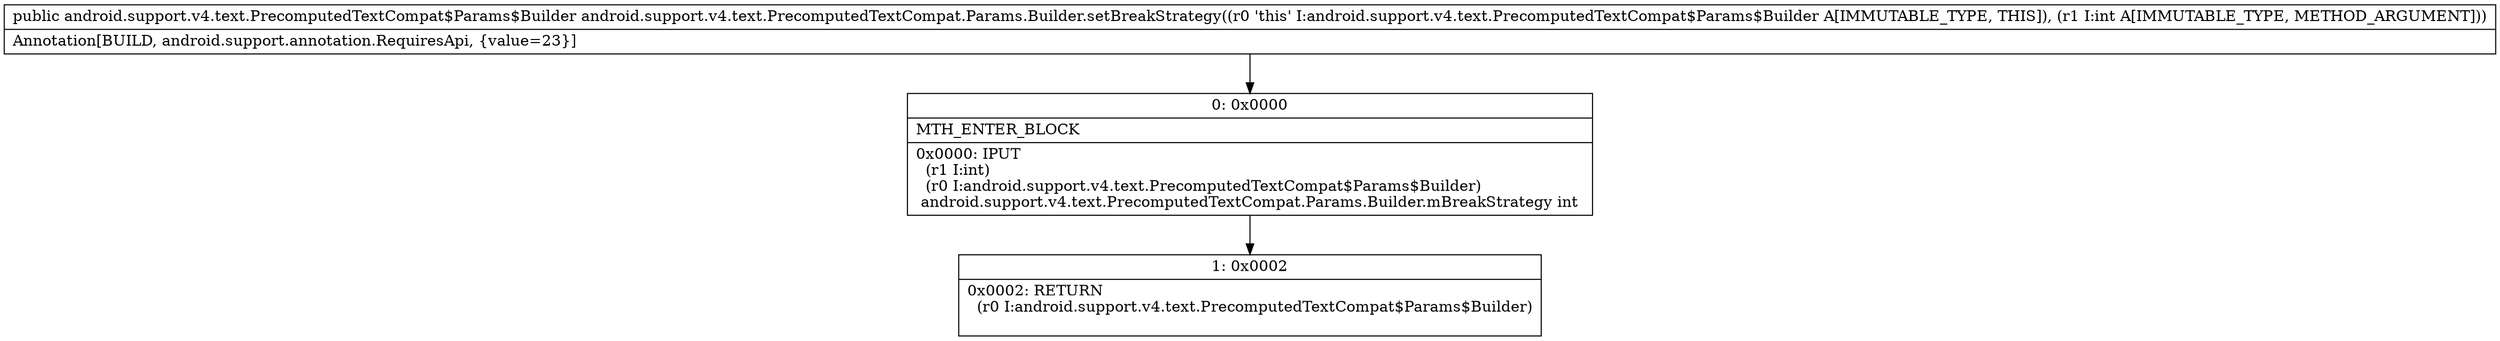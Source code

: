 digraph "CFG forandroid.support.v4.text.PrecomputedTextCompat.Params.Builder.setBreakStrategy(I)Landroid\/support\/v4\/text\/PrecomputedTextCompat$Params$Builder;" {
Node_0 [shape=record,label="{0\:\ 0x0000|MTH_ENTER_BLOCK\l|0x0000: IPUT  \l  (r1 I:int)\l  (r0 I:android.support.v4.text.PrecomputedTextCompat$Params$Builder)\l android.support.v4.text.PrecomputedTextCompat.Params.Builder.mBreakStrategy int \l}"];
Node_1 [shape=record,label="{1\:\ 0x0002|0x0002: RETURN  \l  (r0 I:android.support.v4.text.PrecomputedTextCompat$Params$Builder)\l \l}"];
MethodNode[shape=record,label="{public android.support.v4.text.PrecomputedTextCompat$Params$Builder android.support.v4.text.PrecomputedTextCompat.Params.Builder.setBreakStrategy((r0 'this' I:android.support.v4.text.PrecomputedTextCompat$Params$Builder A[IMMUTABLE_TYPE, THIS]), (r1 I:int A[IMMUTABLE_TYPE, METHOD_ARGUMENT]))  | Annotation[BUILD, android.support.annotation.RequiresApi, \{value=23\}]\l}"];
MethodNode -> Node_0;
Node_0 -> Node_1;
}

